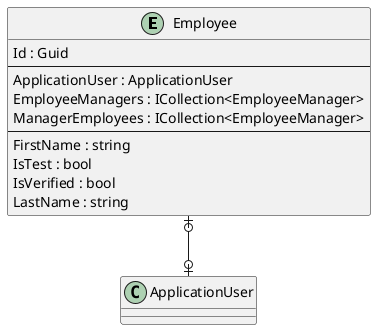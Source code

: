 @startuml

entity Employee {
    Id : Guid
    --
    ApplicationUser : ApplicationUser
    EmployeeManagers : ICollection<EmployeeManager>
    ManagerEmployees : ICollection<EmployeeManager>
    ' EmployeeKeyCodePlaceholder
    --
    FirstName : string
    IsTest : bool
    IsVerified : bool
    LastName : string
    ' EmployeePropertyCodePlaceholder
}

' EntityCodePlaceholder

Employee |o--o| ApplicationUser
' RelationshipCodePlaceholder

@enduml
